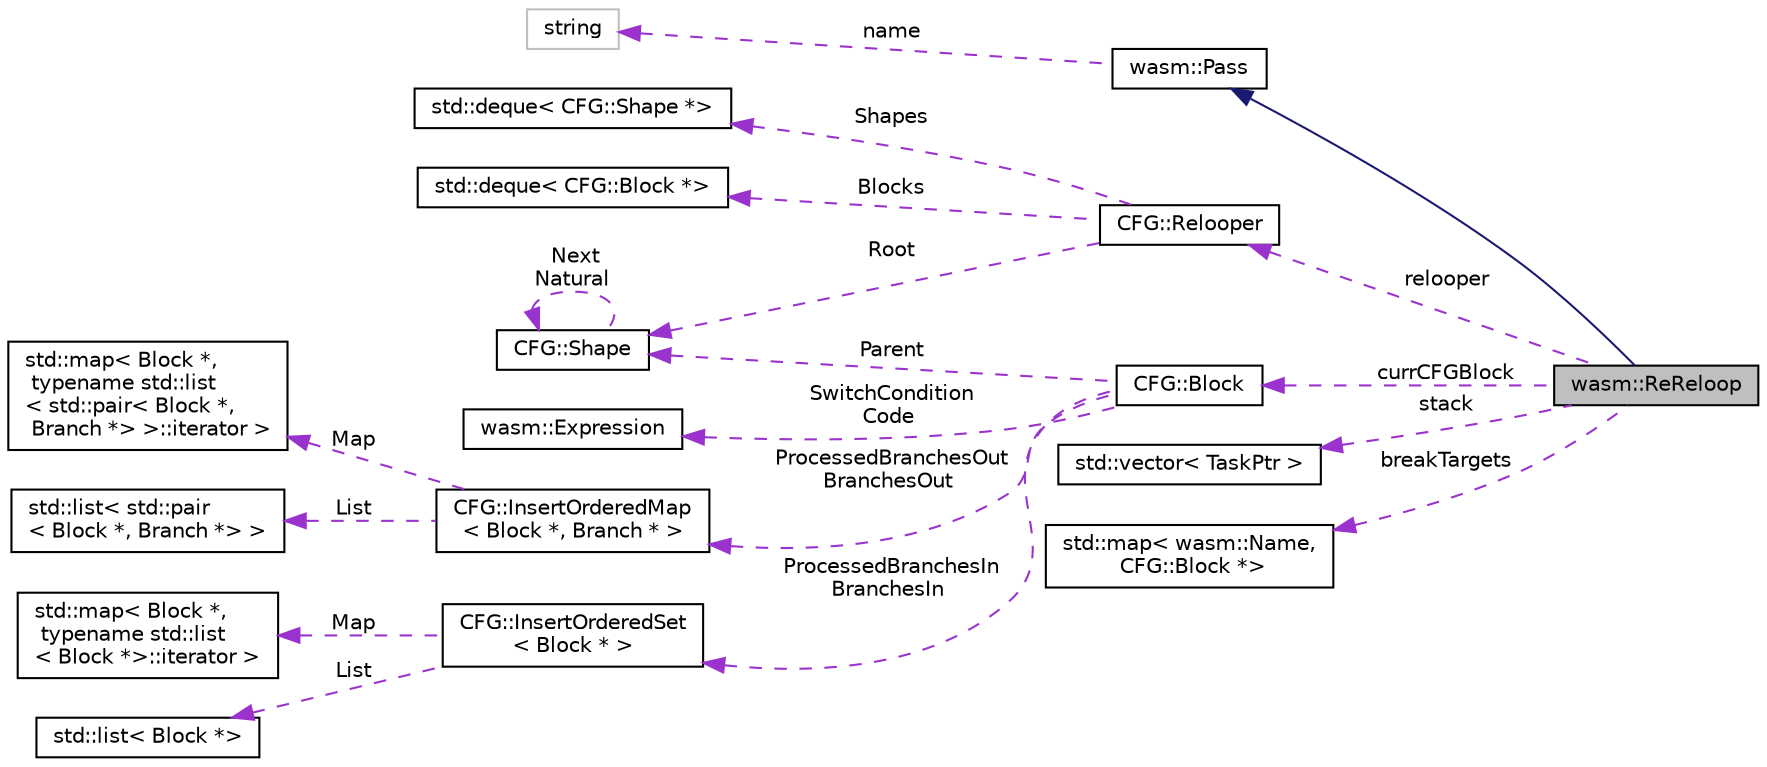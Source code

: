 digraph "wasm::ReReloop"
{
  edge [fontname="Helvetica",fontsize="10",labelfontname="Helvetica",labelfontsize="10"];
  node [fontname="Helvetica",fontsize="10",shape=record];
  rankdir="LR";
  Node2 [label="wasm::ReReloop",height=0.2,width=0.4,color="black", fillcolor="grey75", style="filled", fontcolor="black"];
  Node3 -> Node2 [dir="back",color="midnightblue",fontsize="10",style="solid",fontname="Helvetica"];
  Node3 [label="wasm::Pass",height=0.2,width=0.4,color="black", fillcolor="white", style="filled",URL="$classwasm_1_1_pass.html"];
  Node4 -> Node3 [dir="back",color="darkorchid3",fontsize="10",style="dashed",label=" name" ,fontname="Helvetica"];
  Node4 [label="string",height=0.2,width=0.4,color="grey75", fillcolor="white", style="filled"];
  Node5 -> Node2 [dir="back",color="darkorchid3",fontsize="10",style="dashed",label=" relooper" ,fontname="Helvetica"];
  Node5 [label="CFG::Relooper",height=0.2,width=0.4,color="black", fillcolor="white", style="filled",URL="$struct_c_f_g_1_1_relooper.html"];
  Node6 -> Node5 [dir="back",color="darkorchid3",fontsize="10",style="dashed",label=" Shapes" ,fontname="Helvetica"];
  Node6 [label="std::deque\< CFG::Shape *\>",height=0.2,width=0.4,color="black", fillcolor="white", style="filled",URL="$classstd_1_1deque.html"];
  Node7 -> Node5 [dir="back",color="darkorchid3",fontsize="10",style="dashed",label=" Blocks" ,fontname="Helvetica"];
  Node7 [label="std::deque\< CFG::Block *\>",height=0.2,width=0.4,color="black", fillcolor="white", style="filled",URL="$classstd_1_1deque.html"];
  Node8 -> Node5 [dir="back",color="darkorchid3",fontsize="10",style="dashed",label=" Root" ,fontname="Helvetica"];
  Node8 [label="CFG::Shape",height=0.2,width=0.4,color="black", fillcolor="white", style="filled",URL="$struct_c_f_g_1_1_shape.html"];
  Node8 -> Node8 [dir="back",color="darkorchid3",fontsize="10",style="dashed",label=" Next\nNatural" ,fontname="Helvetica"];
  Node9 -> Node2 [dir="back",color="darkorchid3",fontsize="10",style="dashed",label=" stack" ,fontname="Helvetica"];
  Node9 [label="std::vector\< TaskPtr \>",height=0.2,width=0.4,color="black", fillcolor="white", style="filled",URL="$classstd_1_1vector.html"];
  Node10 -> Node2 [dir="back",color="darkorchid3",fontsize="10",style="dashed",label=" currCFGBlock" ,fontname="Helvetica"];
  Node10 [label="CFG::Block",height=0.2,width=0.4,color="black", fillcolor="white", style="filled",URL="$struct_c_f_g_1_1_block.html"];
  Node11 -> Node10 [dir="back",color="darkorchid3",fontsize="10",style="dashed",label=" SwitchCondition\nCode" ,fontname="Helvetica"];
  Node11 [label="wasm::Expression",height=0.2,width=0.4,color="black", fillcolor="white", style="filled",URL="$classwasm_1_1_expression.html"];
  Node12 -> Node10 [dir="back",color="darkorchid3",fontsize="10",style="dashed",label=" ProcessedBranchesOut\nBranchesOut" ,fontname="Helvetica"];
  Node12 [label="CFG::InsertOrderedMap\l\< Block *, Branch * \>",height=0.2,width=0.4,color="black", fillcolor="white", style="filled",URL="$struct_c_f_g_1_1_insert_ordered_map.html"];
  Node13 -> Node12 [dir="back",color="darkorchid3",fontsize="10",style="dashed",label=" Map" ,fontname="Helvetica"];
  Node13 [label="std::map\< Block *,\l typename std::list\l\< std::pair\< Block *,\l Branch *\> \>::iterator \>",height=0.2,width=0.4,color="black", fillcolor="white", style="filled",URL="$classstd_1_1map.html"];
  Node14 -> Node12 [dir="back",color="darkorchid3",fontsize="10",style="dashed",label=" List" ,fontname="Helvetica"];
  Node14 [label="std::list\< std::pair\l\< Block *, Branch *\> \>",height=0.2,width=0.4,color="black", fillcolor="white", style="filled",URL="$classstd_1_1list.html"];
  Node15 -> Node10 [dir="back",color="darkorchid3",fontsize="10",style="dashed",label=" ProcessedBranchesIn\nBranchesIn" ,fontname="Helvetica"];
  Node15 [label="CFG::InsertOrderedSet\l\< Block * \>",height=0.2,width=0.4,color="black", fillcolor="white", style="filled",URL="$struct_c_f_g_1_1_insert_ordered_set.html"];
  Node16 -> Node15 [dir="back",color="darkorchid3",fontsize="10",style="dashed",label=" Map" ,fontname="Helvetica"];
  Node16 [label="std::map\< Block *,\l typename std::list\l\< Block *\>::iterator \>",height=0.2,width=0.4,color="black", fillcolor="white", style="filled",URL="$classstd_1_1map.html"];
  Node17 -> Node15 [dir="back",color="darkorchid3",fontsize="10",style="dashed",label=" List" ,fontname="Helvetica"];
  Node17 [label="std::list\< Block *\>",height=0.2,width=0.4,color="black", fillcolor="white", style="filled",URL="$classstd_1_1list.html"];
  Node8 -> Node10 [dir="back",color="darkorchid3",fontsize="10",style="dashed",label=" Parent" ,fontname="Helvetica"];
  Node18 -> Node2 [dir="back",color="darkorchid3",fontsize="10",style="dashed",label=" breakTargets" ,fontname="Helvetica"];
  Node18 [label="std::map\< wasm::Name,\l CFG::Block *\>",height=0.2,width=0.4,color="black", fillcolor="white", style="filled",URL="$classstd_1_1map.html"];
}
